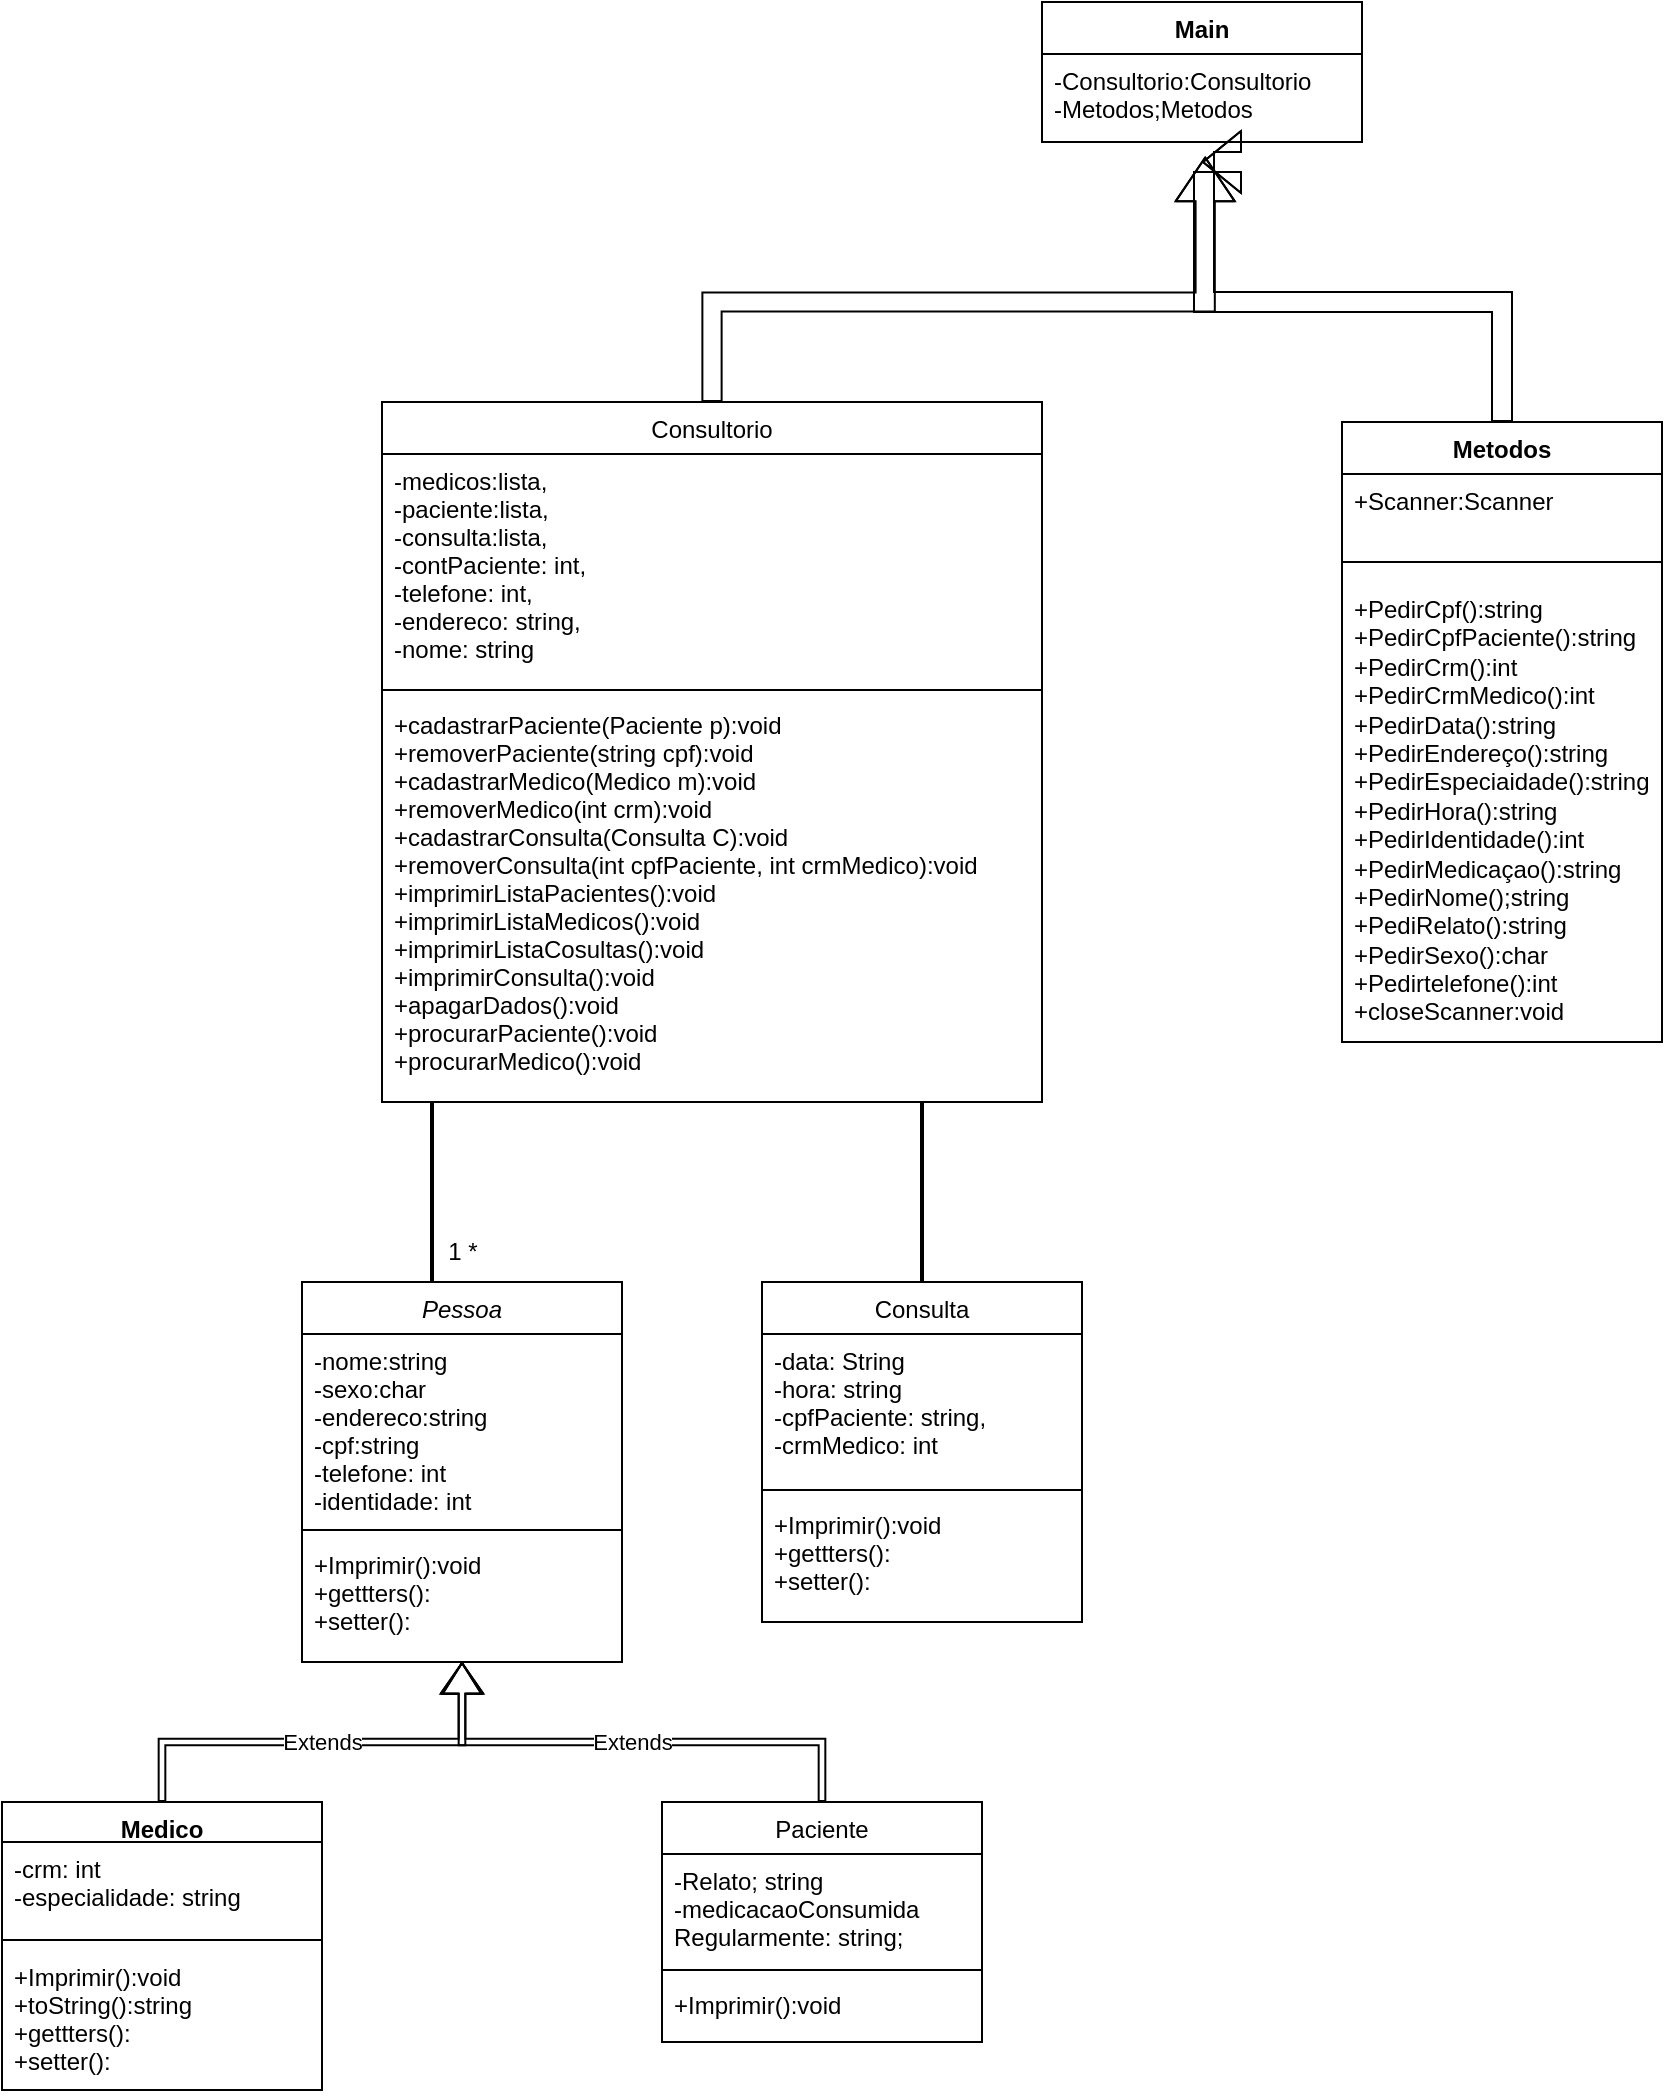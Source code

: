 <mxfile version="22.0.3" type="github">
  <diagram id="C5RBs43oDa-KdzZeNtuy" name="Page-1">
    <mxGraphModel dx="2514" dy="2166" grid="1" gridSize="10" guides="1" tooltips="1" connect="1" arrows="1" fold="1" page="1" pageScale="1" pageWidth="827" pageHeight="1169" math="0" shadow="0">
      <root>
        <mxCell id="WIyWlLk6GJQsqaUBKTNV-0" />
        <mxCell id="WIyWlLk6GJQsqaUBKTNV-1" parent="WIyWlLk6GJQsqaUBKTNV-0" />
        <mxCell id="zkfFHV4jXpPFQw0GAbJ--0" value="Pessoa" style="swimlane;fontStyle=2;align=center;verticalAlign=top;childLayout=stackLayout;horizontal=1;startSize=26;horizontalStack=0;resizeParent=1;resizeLast=0;collapsible=1;marginBottom=0;rounded=0;shadow=0;strokeWidth=1;" parent="WIyWlLk6GJQsqaUBKTNV-1" vertex="1">
          <mxGeometry x="-320" y="210" width="160" height="190" as="geometry">
            <mxRectangle x="230" y="140" width="160" height="26" as="alternateBounds" />
          </mxGeometry>
        </mxCell>
        <mxCell id="zkfFHV4jXpPFQw0GAbJ--1" value="-nome:string&#xa;-sexo:char&#xa;-endereco:string &#xa;-cpf:string&#xa;-telefone: int&#xa;-identidade: int" style="text;align=left;verticalAlign=top;spacingLeft=4;spacingRight=4;overflow=hidden;rotatable=0;points=[[0,0.5],[1,0.5]];portConstraint=eastwest;" parent="zkfFHV4jXpPFQw0GAbJ--0" vertex="1">
          <mxGeometry y="26" width="160" height="94" as="geometry" />
        </mxCell>
        <mxCell id="zkfFHV4jXpPFQw0GAbJ--4" value="" style="line;html=1;strokeWidth=1;align=left;verticalAlign=middle;spacingTop=-1;spacingLeft=3;spacingRight=3;rotatable=0;labelPosition=right;points=[];portConstraint=eastwest;" parent="zkfFHV4jXpPFQw0GAbJ--0" vertex="1">
          <mxGeometry y="120" width="160" height="8" as="geometry" />
        </mxCell>
        <mxCell id="zkfFHV4jXpPFQw0GAbJ--5" value="+Imprimir():void &#xa;+gettters():&#xa;+setter():" style="text;align=left;verticalAlign=top;spacingLeft=4;spacingRight=4;overflow=hidden;rotatable=0;points=[[0,0.5],[1,0.5]];portConstraint=eastwest;" parent="zkfFHV4jXpPFQw0GAbJ--0" vertex="1">
          <mxGeometry y="128" width="160" height="52" as="geometry" />
        </mxCell>
        <mxCell id="zkfFHV4jXpPFQw0GAbJ--6" value="Paciente" style="swimlane;fontStyle=0;align=center;verticalAlign=top;childLayout=stackLayout;horizontal=1;startSize=26;horizontalStack=0;resizeParent=1;resizeLast=0;collapsible=1;marginBottom=0;rounded=0;shadow=0;strokeWidth=1;" parent="WIyWlLk6GJQsqaUBKTNV-1" vertex="1">
          <mxGeometry x="-140" y="470" width="160" height="120" as="geometry">
            <mxRectangle x="130" y="380" width="160" height="26" as="alternateBounds" />
          </mxGeometry>
        </mxCell>
        <mxCell id="zkfFHV4jXpPFQw0GAbJ--7" value="-Relato; string &#xa;-medicacaoConsumida&#xa;Regularmente: string;" style="text;align=left;verticalAlign=top;spacingLeft=4;spacingRight=4;overflow=hidden;rotatable=0;points=[[0,0.5],[1,0.5]];portConstraint=eastwest;" parent="zkfFHV4jXpPFQw0GAbJ--6" vertex="1">
          <mxGeometry y="26" width="160" height="54" as="geometry" />
        </mxCell>
        <mxCell id="zkfFHV4jXpPFQw0GAbJ--9" value="" style="line;html=1;strokeWidth=1;align=left;verticalAlign=middle;spacingTop=-1;spacingLeft=3;spacingRight=3;rotatable=0;labelPosition=right;points=[];portConstraint=eastwest;" parent="zkfFHV4jXpPFQw0GAbJ--6" vertex="1">
          <mxGeometry y="80" width="160" height="8" as="geometry" />
        </mxCell>
        <mxCell id="t5fIi4P55kyKw3je871O-8" value="+Imprimir():void &#xa;" style="text;align=left;verticalAlign=top;spacingLeft=4;spacingRight=4;overflow=hidden;rotatable=0;points=[[0,0.5],[1,0.5]];portConstraint=eastwest;" vertex="1" parent="zkfFHV4jXpPFQw0GAbJ--6">
          <mxGeometry y="88" width="160" height="32" as="geometry" />
        </mxCell>
        <mxCell id="zkfFHV4jXpPFQw0GAbJ--13" value="Consultorio" style="swimlane;fontStyle=0;align=center;verticalAlign=top;childLayout=stackLayout;horizontal=1;startSize=26;horizontalStack=0;resizeParent=1;resizeLast=0;collapsible=1;marginBottom=0;rounded=0;shadow=0;strokeWidth=1;" parent="WIyWlLk6GJQsqaUBKTNV-1" vertex="1">
          <mxGeometry x="-280" y="-230" width="330" height="350" as="geometry">
            <mxRectangle x="340" y="380" width="170" height="26" as="alternateBounds" />
          </mxGeometry>
        </mxCell>
        <mxCell id="zkfFHV4jXpPFQw0GAbJ--14" value="-medicos:lista, &#xa;-paciente:lista, &#xa;-consulta:lista, &#xa;-contPaciente: int, &#xa;-telefone: int, &#xa;-endereco: string, &#xa;-nome: string&#xa;" style="text;align=left;verticalAlign=top;spacingLeft=4;spacingRight=4;overflow=hidden;rotatable=0;points=[[0,0.5],[1,0.5]];portConstraint=eastwest;" parent="zkfFHV4jXpPFQw0GAbJ--13" vertex="1">
          <mxGeometry y="26" width="330" height="114" as="geometry" />
        </mxCell>
        <mxCell id="zkfFHV4jXpPFQw0GAbJ--15" value="" style="line;html=1;strokeWidth=1;align=left;verticalAlign=middle;spacingTop=-1;spacingLeft=3;spacingRight=3;rotatable=0;labelPosition=right;points=[];portConstraint=eastwest;" parent="zkfFHV4jXpPFQw0GAbJ--13" vertex="1">
          <mxGeometry y="140" width="330" height="8" as="geometry" />
        </mxCell>
        <mxCell id="t5fIi4P55kyKw3je871O-12" value="+cadastrarPaciente(Paciente p):void&#xa;+removerPaciente(string cpf):void&#xa;+cadastrarMedico(Medico m):void&#xa;+removerMedico(int crm):void&#xa;+cadastrarConsulta(Consulta C):void&#xa;+removerConsulta(int cpfPaciente, int crmMedico):void&#xa;+imprimirListaPacientes():void&#xa;+imprimirListaMedicos():void&#xa;+imprimirListaCosultas():void&#xa;+imprimirConsulta():void&#xa;+apagarDados():void&#xa;+procurarPaciente():void&#xa;+procurarMedico():void&#xa;" style="text;align=left;verticalAlign=top;spacingLeft=4;spacingRight=4;overflow=hidden;rotatable=0;points=[[0,0.5],[1,0.5]];portConstraint=eastwest;" vertex="1" parent="zkfFHV4jXpPFQw0GAbJ--13">
          <mxGeometry y="148" width="330" height="202" as="geometry" />
        </mxCell>
        <mxCell id="zkfFHV4jXpPFQw0GAbJ--17" value="Consulta&#xa;" style="swimlane;fontStyle=0;align=center;verticalAlign=top;childLayout=stackLayout;horizontal=1;startSize=26;horizontalStack=0;resizeParent=1;resizeLast=0;collapsible=1;marginBottom=0;rounded=0;shadow=0;strokeWidth=1;" parent="WIyWlLk6GJQsqaUBKTNV-1" vertex="1">
          <mxGeometry x="-90" y="210" width="160" height="170" as="geometry">
            <mxRectangle x="550" y="140" width="160" height="26" as="alternateBounds" />
          </mxGeometry>
        </mxCell>
        <mxCell id="zkfFHV4jXpPFQw0GAbJ--18" value="-data: String&#xa;-hora: string&#xa;-cpfPaciente: string, &#xa;-crmMedico: int" style="text;align=left;verticalAlign=top;spacingLeft=4;spacingRight=4;overflow=hidden;rotatable=0;points=[[0,0.5],[1,0.5]];portConstraint=eastwest;" parent="zkfFHV4jXpPFQw0GAbJ--17" vertex="1">
          <mxGeometry y="26" width="160" height="74" as="geometry" />
        </mxCell>
        <mxCell id="zkfFHV4jXpPFQw0GAbJ--23" value="" style="line;html=1;strokeWidth=1;align=left;verticalAlign=middle;spacingTop=-1;spacingLeft=3;spacingRight=3;rotatable=0;labelPosition=right;points=[];portConstraint=eastwest;" parent="zkfFHV4jXpPFQw0GAbJ--17" vertex="1">
          <mxGeometry y="100" width="160" height="8" as="geometry" />
        </mxCell>
        <mxCell id="t5fIi4P55kyKw3je871O-11" value="+Imprimir():void &#xa;+gettters():&#xa;+setter():" style="text;align=left;verticalAlign=top;spacingLeft=4;spacingRight=4;overflow=hidden;rotatable=0;points=[[0,0.5],[1,0.5]];portConstraint=eastwest;" vertex="1" parent="zkfFHV4jXpPFQw0GAbJ--17">
          <mxGeometry y="108" width="160" height="54" as="geometry" />
        </mxCell>
        <mxCell id="t5fIi4P55kyKw3je871O-0" value="Medico" style="swimlane;fontStyle=1;align=center;verticalAlign=top;childLayout=stackLayout;horizontal=1;startSize=20;horizontalStack=0;resizeParent=1;resizeParentMax=0;resizeLast=0;collapsible=1;marginBottom=0;whiteSpace=wrap;html=1;" vertex="1" parent="WIyWlLk6GJQsqaUBKTNV-1">
          <mxGeometry x="-470" y="470" width="160" height="144" as="geometry" />
        </mxCell>
        <mxCell id="t5fIi4P55kyKw3je871O-3" value="-crm: int&amp;nbsp;&lt;br&gt;-especialidade: string" style="text;strokeColor=none;fillColor=none;align=left;verticalAlign=top;spacingLeft=4;spacingRight=4;overflow=hidden;rotatable=0;points=[[0,0.5],[1,0.5]];portConstraint=eastwest;whiteSpace=wrap;html=1;" vertex="1" parent="t5fIi4P55kyKw3je871O-0">
          <mxGeometry y="20" width="160" height="44" as="geometry" />
        </mxCell>
        <mxCell id="t5fIi4P55kyKw3je871O-2" value="" style="line;strokeWidth=1;fillColor=none;align=left;verticalAlign=middle;spacingTop=-1;spacingLeft=3;spacingRight=3;rotatable=0;labelPosition=right;points=[];portConstraint=eastwest;strokeColor=inherit;" vertex="1" parent="t5fIi4P55kyKw3je871O-0">
          <mxGeometry y="64" width="160" height="10" as="geometry" />
        </mxCell>
        <mxCell id="t5fIi4P55kyKw3je871O-5" value="+Imprimir():void &#xa;+toString():string&#xa;+gettters():&#xa;+setter():" style="text;align=left;verticalAlign=top;spacingLeft=4;spacingRight=4;overflow=hidden;rotatable=0;points=[[0,0.5],[1,0.5]];portConstraint=eastwest;" vertex="1" parent="t5fIi4P55kyKw3je871O-0">
          <mxGeometry y="74" width="160" height="70" as="geometry" />
        </mxCell>
        <mxCell id="t5fIi4P55kyKw3je871O-44" style="edgeStyle=orthogonalEdgeStyle;shape=flexArrow;rounded=0;orthogonalLoop=1;jettySize=auto;html=1;exitX=0.5;exitY=0;exitDx=0;exitDy=0;" edge="1" parent="WIyWlLk6GJQsqaUBKTNV-1" source="t5fIi4P55kyKw3je871O-13">
          <mxGeometry relative="1" as="geometry">
            <mxPoint x="130" y="-350" as="targetPoint" />
            <Array as="points">
              <mxPoint x="280" y="-280" />
              <mxPoint x="131" y="-280" />
              <mxPoint x="131" y="-350" />
            </Array>
          </mxGeometry>
        </mxCell>
        <mxCell id="t5fIi4P55kyKw3je871O-13" value="Metodos" style="swimlane;fontStyle=1;align=center;verticalAlign=top;childLayout=stackLayout;horizontal=1;startSize=26;horizontalStack=0;resizeParent=1;resizeParentMax=0;resizeLast=0;collapsible=1;marginBottom=0;whiteSpace=wrap;html=1;" vertex="1" parent="WIyWlLk6GJQsqaUBKTNV-1">
          <mxGeometry x="200" y="-220" width="160" height="310" as="geometry" />
        </mxCell>
        <mxCell id="t5fIi4P55kyKw3je871O-18" value="+Scanner:Scanner" style="text;strokeColor=none;fillColor=none;align=left;verticalAlign=top;spacingLeft=4;spacingRight=4;overflow=hidden;rotatable=0;points=[[0,0.5],[1,0.5]];portConstraint=eastwest;whiteSpace=wrap;html=1;" vertex="1" parent="t5fIi4P55kyKw3je871O-13">
          <mxGeometry y="26" width="160" height="34" as="geometry" />
        </mxCell>
        <mxCell id="t5fIi4P55kyKw3je871O-20" value="" style="line;strokeWidth=1;fillColor=none;align=left;verticalAlign=middle;spacingTop=-1;spacingLeft=3;spacingRight=3;rotatable=0;labelPosition=right;points=[];portConstraint=eastwest;strokeColor=inherit;" vertex="1" parent="t5fIi4P55kyKw3je871O-13">
          <mxGeometry y="60" width="160" height="20" as="geometry" />
        </mxCell>
        <mxCell id="t5fIi4P55kyKw3je871O-19" value="+PedirCpf():string&lt;br&gt;+PedirCpfPaciente():string&lt;br&gt;+PedirCrm():int&lt;br&gt;+PedirCrmMedico():int&lt;br&gt;+PedirData():string&lt;br&gt;+PedirEndereço():string&lt;br&gt;+PedirEspeciaidade():string&lt;br&gt;+PedirHora():string&lt;br&gt;+PedirIdentidade():int&lt;br&gt;+PedirMedicaçao():string&lt;br&gt;+PedirNome();string&lt;br&gt;+PediRelato():string&lt;br&gt;+PedirSexo():char&lt;br&gt;+Pedirtelefone():int&lt;br&gt;+closeScanner:void" style="text;strokeColor=none;fillColor=none;align=left;verticalAlign=top;spacingLeft=4;spacingRight=4;overflow=hidden;rotatable=0;points=[[0,0.5],[1,0.5]];portConstraint=eastwest;whiteSpace=wrap;html=1;" vertex="1" parent="t5fIi4P55kyKw3je871O-13">
          <mxGeometry y="80" width="160" height="230" as="geometry" />
        </mxCell>
        <mxCell id="t5fIi4P55kyKw3je871O-21" value="Main" style="swimlane;fontStyle=1;align=center;verticalAlign=top;childLayout=stackLayout;horizontal=1;startSize=26;horizontalStack=0;resizeParent=1;resizeParentMax=0;resizeLast=0;collapsible=1;marginBottom=0;whiteSpace=wrap;html=1;" vertex="1" parent="WIyWlLk6GJQsqaUBKTNV-1">
          <mxGeometry x="50" y="-430" width="160" height="70" as="geometry" />
        </mxCell>
        <mxCell id="t5fIi4P55kyKw3je871O-22" value="-Consultorio:Consultorio&lt;br&gt;-Metodos;Metodos" style="text;strokeColor=none;fillColor=none;align=left;verticalAlign=top;spacingLeft=4;spacingRight=4;overflow=hidden;rotatable=0;points=[[0,0.5],[1,0.5]];portConstraint=eastwest;whiteSpace=wrap;html=1;" vertex="1" parent="t5fIi4P55kyKw3je871O-21">
          <mxGeometry y="26" width="160" height="44" as="geometry" />
        </mxCell>
        <mxCell id="t5fIi4P55kyKw3je871O-31" value="Extends" style="endArrow=block;endSize=4.794;endFill=0;html=1;rounded=0;shape=flexArrow;exitX=0.5;exitY=0;exitDx=0;exitDy=0;entryX=0.5;entryY=1;entryDx=0;entryDy=0;width=3.333;endWidth=17.037;" edge="1" parent="WIyWlLk6GJQsqaUBKTNV-1" source="t5fIi4P55kyKw3je871O-0" target="zkfFHV4jXpPFQw0GAbJ--0">
          <mxGeometry width="160" relative="1" as="geometry">
            <mxPoint x="-230" y="560" as="sourcePoint" />
            <mxPoint x="-70" y="560" as="targetPoint" />
            <Array as="points">
              <mxPoint x="-390" y="440" />
              <mxPoint x="-240" y="440" />
            </Array>
          </mxGeometry>
        </mxCell>
        <mxCell id="t5fIi4P55kyKw3je871O-32" value="Extends" style="endArrow=block;endSize=4.783;endFill=0;html=1;rounded=0;shape=flexArrow;exitX=0.5;exitY=0;exitDx=0;exitDy=0;endWidth=15;width=3.333;" edge="1" parent="WIyWlLk6GJQsqaUBKTNV-1" source="zkfFHV4jXpPFQw0GAbJ--6">
          <mxGeometry width="160" relative="1" as="geometry">
            <mxPoint x="-230" y="560" as="sourcePoint" />
            <mxPoint x="-240" y="400" as="targetPoint" />
            <Array as="points">
              <mxPoint x="-60" y="440" />
              <mxPoint x="-240" y="440" />
            </Array>
          </mxGeometry>
        </mxCell>
        <mxCell id="t5fIi4P55kyKw3je871O-36" value="1 *" style="text;html=1;align=center;verticalAlign=middle;resizable=0;points=[];autosize=1;strokeColor=none;fillColor=none;" vertex="1" parent="WIyWlLk6GJQsqaUBKTNV-1">
          <mxGeometry x="-260" y="180" width="40" height="30" as="geometry" />
        </mxCell>
        <mxCell id="t5fIi4P55kyKw3je871O-40" value="" style="line;strokeWidth=2;direction=south;html=1;" vertex="1" parent="WIyWlLk6GJQsqaUBKTNV-1">
          <mxGeometry x="-260" y="120" width="10" height="90" as="geometry" />
        </mxCell>
        <mxCell id="t5fIi4P55kyKw3je871O-41" value="" style="line;strokeWidth=2;direction=south;html=1;" vertex="1" parent="WIyWlLk6GJQsqaUBKTNV-1">
          <mxGeometry x="-15" y="120" width="10" height="90" as="geometry" />
        </mxCell>
        <mxCell id="t5fIi4P55kyKw3je871O-43" style="edgeStyle=orthogonalEdgeStyle;shape=flexArrow;rounded=0;orthogonalLoop=1;jettySize=auto;html=1;exitX=0.5;exitY=0;exitDx=0;exitDy=0;entryX=0.51;entryY=1.165;entryDx=0;entryDy=0;entryPerimeter=0;width=9.615;endSize=6.973;endWidth=18.994;" edge="1" parent="WIyWlLk6GJQsqaUBKTNV-1" source="zkfFHV4jXpPFQw0GAbJ--13" target="t5fIi4P55kyKw3je871O-22">
          <mxGeometry relative="1" as="geometry">
            <Array as="points">
              <mxPoint x="-115" y="-280" />
              <mxPoint x="132" y="-280" />
            </Array>
          </mxGeometry>
        </mxCell>
      </root>
    </mxGraphModel>
  </diagram>
</mxfile>
